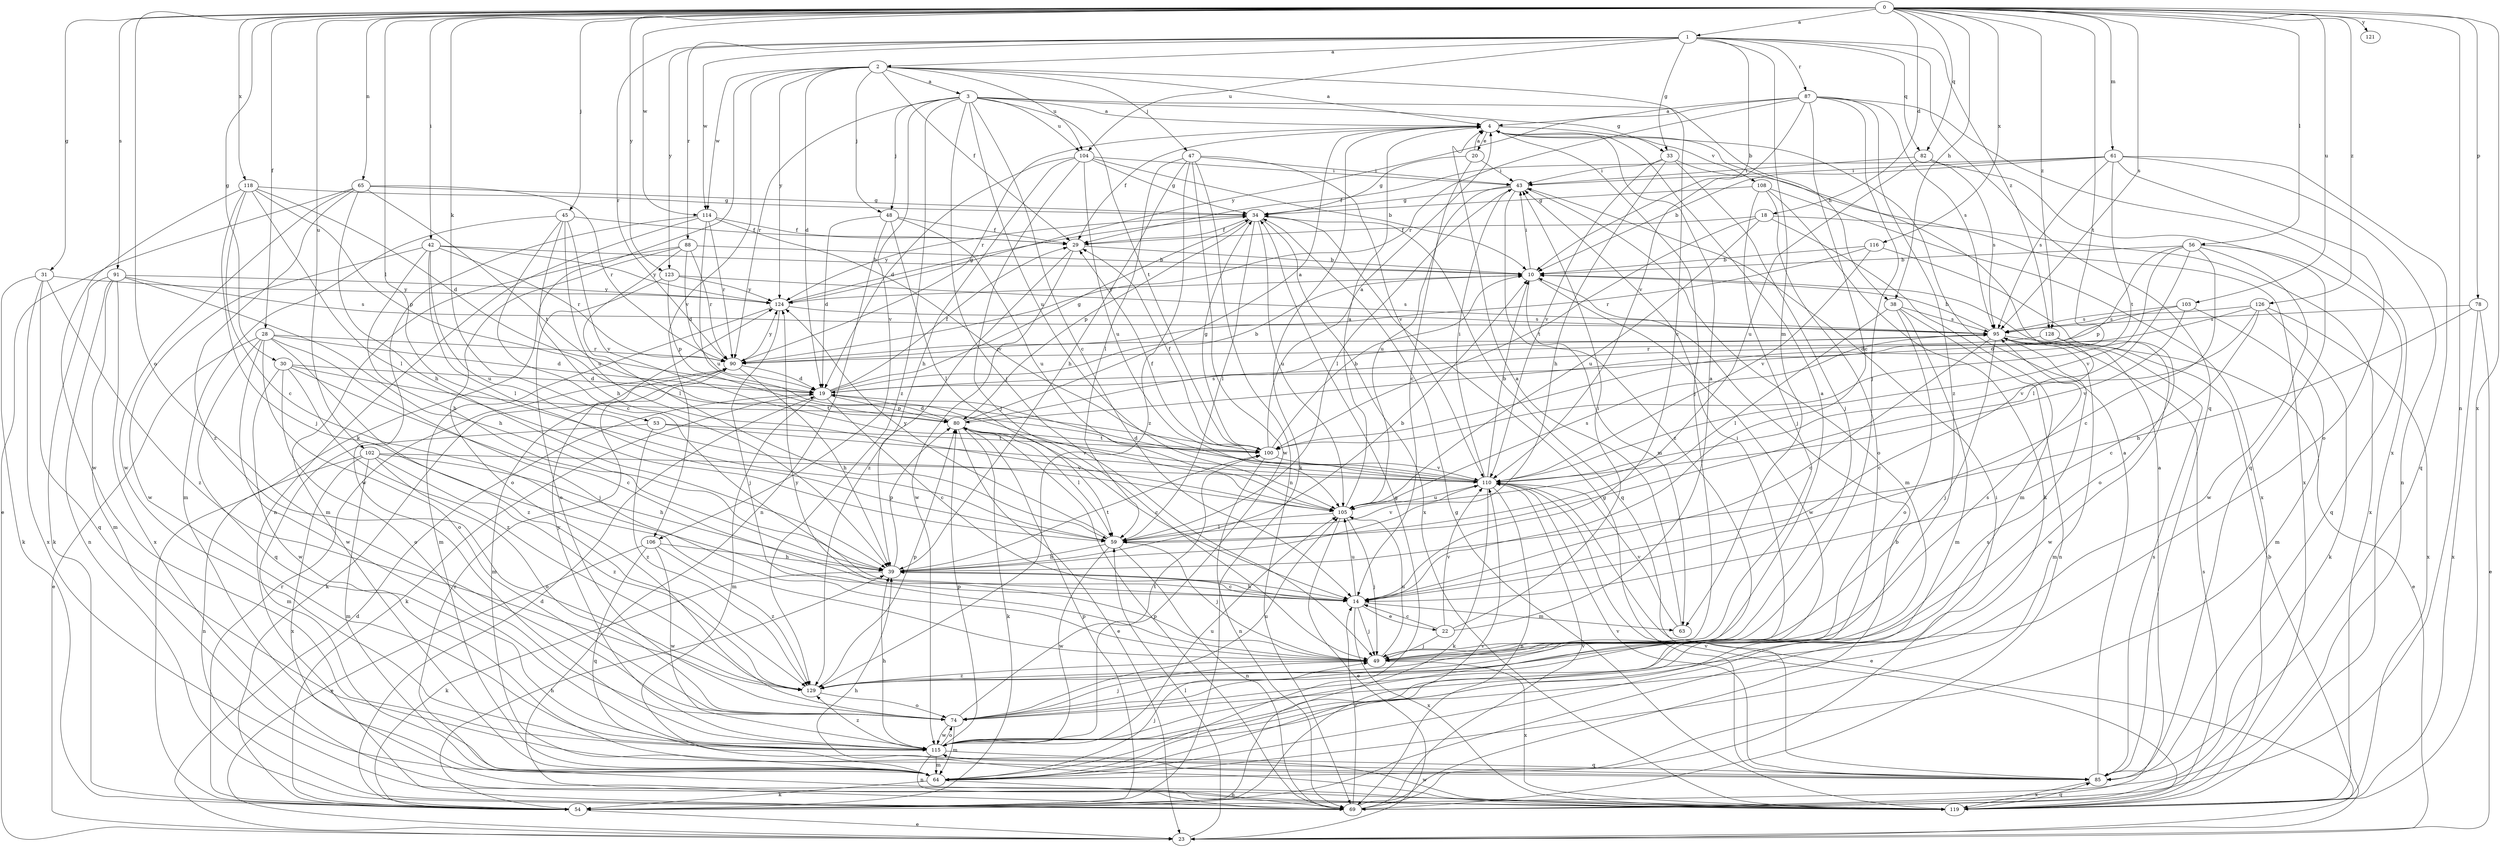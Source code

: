 strict digraph  {
0;
1;
2;
3;
4;
10;
14;
18;
19;
20;
22;
23;
28;
29;
30;
31;
33;
34;
38;
39;
42;
43;
45;
47;
48;
49;
53;
54;
56;
59;
61;
63;
64;
65;
69;
74;
78;
80;
82;
85;
87;
88;
90;
91;
95;
100;
102;
103;
104;
105;
106;
108;
110;
114;
115;
116;
118;
119;
121;
123;
124;
126;
128;
129;
0 -> 1  [label=a];
0 -> 18  [label=d];
0 -> 28  [label=f];
0 -> 30  [label=g];
0 -> 31  [label=g];
0 -> 38  [label=h];
0 -> 42  [label=i];
0 -> 45  [label=j];
0 -> 53  [label=k];
0 -> 56  [label=l];
0 -> 59  [label=l];
0 -> 61  [label=m];
0 -> 65  [label=n];
0 -> 69  [label=n];
0 -> 74  [label=o];
0 -> 78  [label=p];
0 -> 82  [label=q];
0 -> 91  [label=s];
0 -> 95  [label=s];
0 -> 100  [label=t];
0 -> 102  [label=u];
0 -> 103  [label=u];
0 -> 114  [label=w];
0 -> 116  [label=x];
0 -> 118  [label=x];
0 -> 119  [label=x];
0 -> 121  [label=y];
0 -> 123  [label=y];
0 -> 126  [label=z];
0 -> 128  [label=z];
1 -> 2  [label=a];
1 -> 10  [label=b];
1 -> 33  [label=g];
1 -> 63  [label=m];
1 -> 82  [label=q];
1 -> 85  [label=q];
1 -> 87  [label=r];
1 -> 88  [label=r];
1 -> 90  [label=r];
1 -> 104  [label=u];
1 -> 114  [label=w];
1 -> 123  [label=y];
1 -> 128  [label=z];
2 -> 3  [label=a];
2 -> 4  [label=a];
2 -> 14  [label=c];
2 -> 19  [label=d];
2 -> 29  [label=f];
2 -> 47  [label=j];
2 -> 48  [label=j];
2 -> 54  [label=k];
2 -> 104  [label=u];
2 -> 106  [label=v];
2 -> 114  [label=w];
2 -> 124  [label=y];
3 -> 4  [label=a];
3 -> 14  [label=c];
3 -> 33  [label=g];
3 -> 38  [label=h];
3 -> 48  [label=j];
3 -> 49  [label=j];
3 -> 90  [label=r];
3 -> 100  [label=t];
3 -> 104  [label=u];
3 -> 105  [label=u];
3 -> 106  [label=v];
3 -> 129  [label=z];
4 -> 20  [label=e];
4 -> 29  [label=f];
4 -> 49  [label=j];
4 -> 54  [label=k];
4 -> 90  [label=r];
4 -> 108  [label=v];
10 -> 43  [label=i];
10 -> 63  [label=m];
10 -> 115  [label=w];
10 -> 124  [label=y];
14 -> 22  [label=e];
14 -> 39  [label=h];
14 -> 49  [label=j];
14 -> 63  [label=m];
14 -> 105  [label=u];
14 -> 119  [label=x];
18 -> 29  [label=f];
18 -> 64  [label=m];
18 -> 100  [label=t];
18 -> 105  [label=u];
18 -> 119  [label=x];
19 -> 10  [label=b];
19 -> 14  [label=c];
19 -> 29  [label=f];
19 -> 34  [label=g];
19 -> 54  [label=k];
19 -> 64  [label=m];
19 -> 80  [label=p];
20 -> 4  [label=a];
20 -> 14  [label=c];
20 -> 34  [label=g];
20 -> 43  [label=i];
22 -> 4  [label=a];
22 -> 14  [label=c];
22 -> 43  [label=i];
22 -> 49  [label=j];
22 -> 110  [label=v];
23 -> 10  [label=b];
23 -> 19  [label=d];
23 -> 59  [label=l];
28 -> 19  [label=d];
28 -> 23  [label=e];
28 -> 49  [label=j];
28 -> 74  [label=o];
28 -> 85  [label=q];
28 -> 90  [label=r];
28 -> 115  [label=w];
28 -> 129  [label=z];
29 -> 10  [label=b];
29 -> 115  [label=w];
29 -> 129  [label=z];
30 -> 14  [label=c];
30 -> 19  [label=d];
30 -> 74  [label=o];
30 -> 100  [label=t];
30 -> 115  [label=w];
30 -> 129  [label=z];
31 -> 54  [label=k];
31 -> 85  [label=q];
31 -> 119  [label=x];
31 -> 124  [label=y];
31 -> 129  [label=z];
33 -> 39  [label=h];
33 -> 43  [label=i];
33 -> 49  [label=j];
33 -> 110  [label=v];
33 -> 119  [label=x];
34 -> 29  [label=f];
34 -> 59  [label=l];
34 -> 80  [label=p];
34 -> 85  [label=q];
34 -> 105  [label=u];
34 -> 119  [label=x];
34 -> 124  [label=y];
38 -> 59  [label=l];
38 -> 64  [label=m];
38 -> 69  [label=n];
38 -> 74  [label=o];
38 -> 95  [label=s];
39 -> 10  [label=b];
39 -> 14  [label=c];
39 -> 54  [label=k];
39 -> 80  [label=p];
39 -> 100  [label=t];
42 -> 10  [label=b];
42 -> 39  [label=h];
42 -> 59  [label=l];
42 -> 90  [label=r];
42 -> 105  [label=u];
42 -> 115  [label=w];
42 -> 124  [label=y];
43 -> 34  [label=g];
43 -> 59  [label=l];
43 -> 64  [label=m];
43 -> 105  [label=u];
43 -> 129  [label=z];
45 -> 14  [label=c];
45 -> 29  [label=f];
45 -> 39  [label=h];
45 -> 64  [label=m];
45 -> 105  [label=u];
45 -> 110  [label=v];
47 -> 39  [label=h];
47 -> 43  [label=i];
47 -> 59  [label=l];
47 -> 69  [label=n];
47 -> 110  [label=v];
47 -> 115  [label=w];
47 -> 129  [label=z];
48 -> 19  [label=d];
48 -> 29  [label=f];
48 -> 59  [label=l];
48 -> 69  [label=n];
48 -> 105  [label=u];
49 -> 4  [label=a];
49 -> 95  [label=s];
49 -> 105  [label=u];
49 -> 119  [label=x];
49 -> 124  [label=y];
49 -> 129  [label=z];
53 -> 64  [label=m];
53 -> 100  [label=t];
53 -> 110  [label=v];
53 -> 129  [label=z];
54 -> 19  [label=d];
54 -> 23  [label=e];
54 -> 39  [label=h];
54 -> 80  [label=p];
54 -> 90  [label=r];
54 -> 110  [label=v];
56 -> 10  [label=b];
56 -> 14  [label=c];
56 -> 59  [label=l];
56 -> 80  [label=p];
56 -> 85  [label=q];
56 -> 110  [label=v];
56 -> 115  [label=w];
59 -> 39  [label=h];
59 -> 49  [label=j];
59 -> 69  [label=n];
59 -> 110  [label=v];
59 -> 115  [label=w];
59 -> 124  [label=y];
61 -> 10  [label=b];
61 -> 29  [label=f];
61 -> 43  [label=i];
61 -> 69  [label=n];
61 -> 74  [label=o];
61 -> 85  [label=q];
61 -> 95  [label=s];
61 -> 100  [label=t];
63 -> 4  [label=a];
63 -> 110  [label=v];
64 -> 34  [label=g];
64 -> 49  [label=j];
64 -> 54  [label=k];
64 -> 69  [label=n];
65 -> 23  [label=e];
65 -> 34  [label=g];
65 -> 39  [label=h];
65 -> 90  [label=r];
65 -> 100  [label=t];
65 -> 115  [label=w];
65 -> 129  [label=z];
69 -> 4  [label=a];
69 -> 10  [label=b];
69 -> 14  [label=c];
69 -> 43  [label=i];
69 -> 80  [label=p];
69 -> 95  [label=s];
69 -> 110  [label=v];
74 -> 49  [label=j];
74 -> 64  [label=m];
74 -> 100  [label=t];
74 -> 105  [label=u];
74 -> 115  [label=w];
78 -> 23  [label=e];
78 -> 39  [label=h];
78 -> 95  [label=s];
78 -> 119  [label=x];
80 -> 4  [label=a];
80 -> 14  [label=c];
80 -> 19  [label=d];
80 -> 23  [label=e];
80 -> 54  [label=k];
80 -> 59  [label=l];
80 -> 95  [label=s];
80 -> 100  [label=t];
82 -> 43  [label=i];
82 -> 85  [label=q];
82 -> 95  [label=s];
82 -> 105  [label=u];
85 -> 4  [label=a];
85 -> 34  [label=g];
85 -> 95  [label=s];
85 -> 110  [label=v];
85 -> 119  [label=x];
87 -> 4  [label=a];
87 -> 14  [label=c];
87 -> 49  [label=j];
87 -> 90  [label=r];
87 -> 95  [label=s];
87 -> 110  [label=v];
87 -> 119  [label=x];
87 -> 124  [label=y];
87 -> 129  [label=z];
88 -> 10  [label=b];
88 -> 19  [label=d];
88 -> 59  [label=l];
88 -> 64  [label=m];
88 -> 74  [label=o];
88 -> 90  [label=r];
90 -> 19  [label=d];
90 -> 39  [label=h];
90 -> 54  [label=k];
90 -> 64  [label=m];
90 -> 124  [label=y];
91 -> 39  [label=h];
91 -> 54  [label=k];
91 -> 64  [label=m];
91 -> 69  [label=n];
91 -> 95  [label=s];
91 -> 119  [label=x];
91 -> 124  [label=y];
95 -> 10  [label=b];
95 -> 14  [label=c];
95 -> 23  [label=e];
95 -> 49  [label=j];
95 -> 64  [label=m];
95 -> 90  [label=r];
100 -> 4  [label=a];
100 -> 10  [label=b];
100 -> 29  [label=f];
100 -> 34  [label=g];
100 -> 69  [label=n];
100 -> 110  [label=v];
102 -> 39  [label=h];
102 -> 64  [label=m];
102 -> 69  [label=n];
102 -> 74  [label=o];
102 -> 110  [label=v];
102 -> 119  [label=x];
102 -> 129  [label=z];
103 -> 19  [label=d];
103 -> 64  [label=m];
103 -> 95  [label=s];
103 -> 110  [label=v];
104 -> 10  [label=b];
104 -> 19  [label=d];
104 -> 34  [label=g];
104 -> 39  [label=h];
104 -> 43  [label=i];
104 -> 49  [label=j];
104 -> 105  [label=u];
105 -> 4  [label=a];
105 -> 23  [label=e];
105 -> 49  [label=j];
105 -> 59  [label=l];
105 -> 95  [label=s];
106 -> 23  [label=e];
106 -> 39  [label=h];
106 -> 85  [label=q];
106 -> 115  [label=w];
106 -> 129  [label=z];
108 -> 34  [label=g];
108 -> 49  [label=j];
108 -> 54  [label=k];
108 -> 74  [label=o];
108 -> 119  [label=x];
110 -> 10  [label=b];
110 -> 19  [label=d];
110 -> 23  [label=e];
110 -> 29  [label=f];
110 -> 43  [label=i];
110 -> 54  [label=k];
110 -> 69  [label=n];
110 -> 105  [label=u];
114 -> 29  [label=f];
114 -> 69  [label=n];
114 -> 90  [label=r];
114 -> 105  [label=u];
114 -> 110  [label=v];
114 -> 115  [label=w];
115 -> 39  [label=h];
115 -> 64  [label=m];
115 -> 69  [label=n];
115 -> 74  [label=o];
115 -> 80  [label=p];
115 -> 85  [label=q];
115 -> 95  [label=s];
115 -> 105  [label=u];
115 -> 124  [label=y];
115 -> 129  [label=z];
116 -> 10  [label=b];
116 -> 74  [label=o];
116 -> 90  [label=r];
116 -> 110  [label=v];
118 -> 14  [label=c];
118 -> 19  [label=d];
118 -> 34  [label=g];
118 -> 49  [label=j];
118 -> 59  [label=l];
118 -> 80  [label=p];
118 -> 115  [label=w];
119 -> 34  [label=g];
119 -> 39  [label=h];
119 -> 85  [label=q];
119 -> 90  [label=r];
119 -> 110  [label=v];
119 -> 115  [label=w];
123 -> 74  [label=o];
123 -> 80  [label=p];
123 -> 95  [label=s];
123 -> 124  [label=y];
124 -> 34  [label=g];
124 -> 49  [label=j];
124 -> 64  [label=m];
124 -> 95  [label=s];
126 -> 14  [label=c];
126 -> 19  [label=d];
126 -> 54  [label=k];
126 -> 95  [label=s];
126 -> 110  [label=v];
126 -> 119  [label=x];
128 -> 14  [label=c];
128 -> 90  [label=r];
128 -> 115  [label=w];
129 -> 43  [label=i];
129 -> 74  [label=o];
129 -> 80  [label=p];
}
